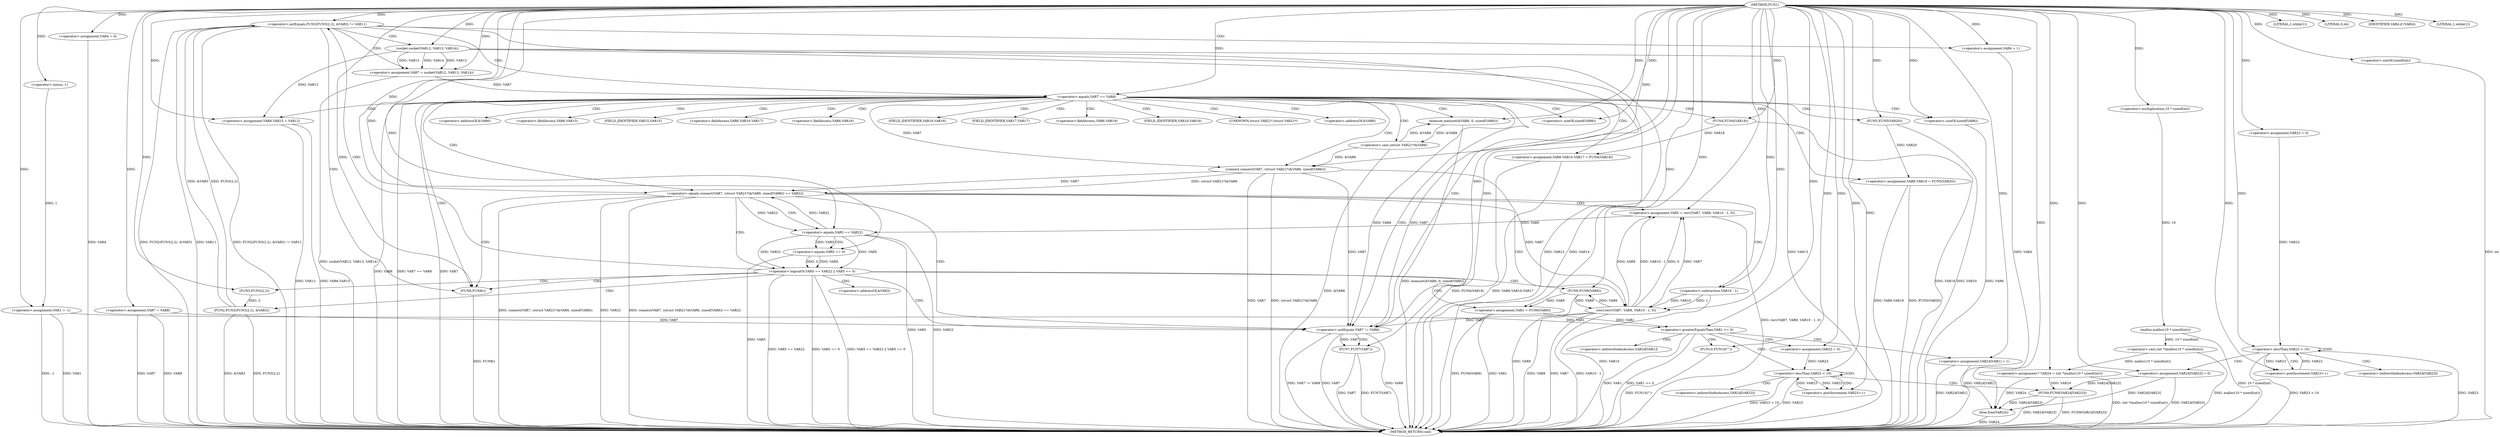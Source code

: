digraph FUN1 {  
"1000100" [label = "(METHOD,FUN1)" ]
"1000286" [label = "(METHOD_RETURN,void)" ]
"1000103" [label = "(<operator>.assignment,VAR1 = -1)" ]
"1000105" [label = "(<operator>.minus,-1)" ]
"1000108" [label = "(LITERAL,1,while(1))" ]
"1000113" [label = "(<operator>.assignment,VAR4 = 0)" ]
"1000119" [label = "(<operator>.assignment,VAR7 = VAR8)" ]
"1000126" [label = "(<operator>.notEquals,FUN2(FUN3(2,2), &VAR3) != VAR11)" ]
"1000127" [label = "(FUN2,FUN2(FUN3(2,2), &VAR3))" ]
"1000128" [label = "(FUN3,FUN3(2,2))" ]
"1000136" [label = "(<operator>.assignment,VAR4 = 1)" ]
"1000139" [label = "(<operator>.assignment,VAR7 = socket(VAR12, VAR13, VAR14))" ]
"1000141" [label = "(socket,socket(VAR12, VAR13, VAR14))" ]
"1000146" [label = "(<operator>.equals,VAR7 == VAR8)" ]
"1000151" [label = "(memset,memset(&VAR6, 0, sizeof(VAR6)))" ]
"1000155" [label = "(<operator>.sizeOf,sizeof(VAR6))" ]
"1000157" [label = "(<operator>.assignment,VAR6.VAR15 = VAR12)" ]
"1000162" [label = "(<operator>.assignment,VAR6.VAR16.VAR17 = FUN4(VAR18))" ]
"1000168" [label = "(FUN4,FUN4(VAR18))" ]
"1000170" [label = "(<operator>.assignment,VAR6.VAR19 = FUN5(VAR20))" ]
"1000174" [label = "(FUN5,FUN5(VAR20))" ]
"1000177" [label = "(<operator>.equals,connect(VAR7, (struct VAR21*)&VAR6, sizeof(VAR6)) == VAR22)" ]
"1000178" [label = "(connect,connect(VAR7, (struct VAR21*)&VAR6, sizeof(VAR6)))" ]
"1000180" [label = "(<operator>.cast,(struct VAR21*)&VAR6)" ]
"1000184" [label = "(<operator>.sizeOf,sizeof(VAR6))" ]
"1000189" [label = "(<operator>.assignment,VAR5 = recv(VAR7, VAR9, VAR10 - 1, 0))" ]
"1000191" [label = "(recv,recv(VAR7, VAR9, VAR10 - 1, 0))" ]
"1000194" [label = "(<operator>.subtraction,VAR10 - 1)" ]
"1000199" [label = "(<operator>.logicalOr,VAR5 == VAR22 || VAR5 == 0)" ]
"1000200" [label = "(<operator>.equals,VAR5 == VAR22)" ]
"1000203" [label = "(<operator>.equals,VAR5 == 0)" ]
"1000208" [label = "(<operator>.assignment,VAR1 = FUN6(VAR9))" ]
"1000210" [label = "(FUN6,FUN6(VAR9))" ]
"1000212" [label = "(LITERAL,0,do)" ]
"1000214" [label = "(<operator>.notEquals,VAR7 != VAR8)" ]
"1000218" [label = "(FUN7,FUN7(VAR7))" ]
"1000221" [label = "(IDENTIFIER,VAR4,if (VAR4))" ]
"1000223" [label = "(FUN8,FUN8())" ]
"1000226" [label = "(LITERAL,1,while(1))" ]
"1000231" [label = "(<operator>.assignment,* VAR24 = (int *)malloc(10 * sizeof(int)))" ]
"1000233" [label = "(<operator>.cast,(int *)malloc(10 * sizeof(int)))" ]
"1000235" [label = "(malloc,malloc(10 * sizeof(int)))" ]
"1000236" [label = "(<operator>.multiplication,10 * sizeof(int))" ]
"1000238" [label = "(<operator>.sizeOf,sizeof(int))" ]
"1000241" [label = "(<operator>.assignment,VAR23 = 0)" ]
"1000244" [label = "(<operator>.lessThan,VAR23 < 10)" ]
"1000247" [label = "(<operator>.postIncrement,VAR23++)" ]
"1000250" [label = "(<operator>.assignment,VAR24[VAR23] = 0)" ]
"1000256" [label = "(<operator>.greaterEqualsThan,VAR1 >= 0)" ]
"1000260" [label = "(<operator>.assignment,VAR24[VAR1] = 1)" ]
"1000266" [label = "(<operator>.assignment,VAR23 = 0)" ]
"1000269" [label = "(<operator>.lessThan,VAR23 < 10)" ]
"1000272" [label = "(<operator>.postIncrement,VAR23++)" ]
"1000275" [label = "(FUN9,FUN9(VAR24[VAR23]))" ]
"1000281" [label = "(FUN10,FUN10(\"\"))" ]
"1000283" [label = "(free,free(VAR24))" ]
"1000131" [label = "(<operator>.addressOf,&VAR3)" ]
"1000152" [label = "(<operator>.addressOf,&VAR6)" ]
"1000158" [label = "(<operator>.fieldAccess,VAR6.VAR15)" ]
"1000160" [label = "(FIELD_IDENTIFIER,VAR15,VAR15)" ]
"1000163" [label = "(<operator>.fieldAccess,VAR6.VAR16.VAR17)" ]
"1000164" [label = "(<operator>.fieldAccess,VAR6.VAR16)" ]
"1000166" [label = "(FIELD_IDENTIFIER,VAR16,VAR16)" ]
"1000167" [label = "(FIELD_IDENTIFIER,VAR17,VAR17)" ]
"1000171" [label = "(<operator>.fieldAccess,VAR6.VAR19)" ]
"1000173" [label = "(FIELD_IDENTIFIER,VAR19,VAR19)" ]
"1000181" [label = "(UNKNOWN,struct VAR21*,struct VAR21*)" ]
"1000182" [label = "(<operator>.addressOf,&VAR6)" ]
"1000251" [label = "(<operator>.indirectIndexAccess,VAR24[VAR23])" ]
"1000261" [label = "(<operator>.indirectIndexAccess,VAR24[VAR1])" ]
"1000276" [label = "(<operator>.indirectIndexAccess,VAR24[VAR23])" ]
  "1000141" -> "1000286"  [ label = "DDG: VAR12"] 
  "1000184" -> "1000286"  [ label = "DDG: VAR6"] 
  "1000199" -> "1000286"  [ label = "DDG: VAR5 == VAR22 || VAR5 == 0"] 
  "1000180" -> "1000286"  [ label = "DDG: &VAR6"] 
  "1000177" -> "1000286"  [ label = "DDG: connect(VAR7, (struct VAR21*)&VAR6, sizeof(VAR6))"] 
  "1000162" -> "1000286"  [ label = "DDG: FUN4(VAR18)"] 
  "1000177" -> "1000286"  [ label = "DDG: VAR22"] 
  "1000126" -> "1000286"  [ label = "DDG: FUN2(FUN3(2,2), &VAR3) != VAR11"] 
  "1000250" -> "1000286"  [ label = "DDG: VAR24[VAR23]"] 
  "1000191" -> "1000286"  [ label = "DDG: VAR10 - 1"] 
  "1000200" -> "1000286"  [ label = "DDG: VAR5"] 
  "1000223" -> "1000286"  [ label = "DDG: FUN8()"] 
  "1000208" -> "1000286"  [ label = "DDG: VAR1"] 
  "1000283" -> "1000286"  [ label = "DDG: VAR24"] 
  "1000208" -> "1000286"  [ label = "DDG: FUN6(VAR9)"] 
  "1000235" -> "1000286"  [ label = "DDG: 10 * sizeof(int)"] 
  "1000151" -> "1000286"  [ label = "DDG: memset(&VAR6, 0, sizeof(VAR6))"] 
  "1000231" -> "1000286"  [ label = "DDG: (int *)malloc(10 * sizeof(int))"] 
  "1000238" -> "1000286"  [ label = "DDG: int"] 
  "1000275" -> "1000286"  [ label = "DDG: FUN9(VAR24[VAR23])"] 
  "1000168" -> "1000286"  [ label = "DDG: VAR18"] 
  "1000233" -> "1000286"  [ label = "DDG: malloc(10 * sizeof(int))"] 
  "1000199" -> "1000286"  [ label = "DDG: VAR5 == VAR22"] 
  "1000214" -> "1000286"  [ label = "DDG: VAR8"] 
  "1000178" -> "1000286"  [ label = "DDG: VAR7"] 
  "1000103" -> "1000286"  [ label = "DDG: VAR1"] 
  "1000103" -> "1000286"  [ label = "DDG: -1"] 
  "1000218" -> "1000286"  [ label = "DDG: VAR7"] 
  "1000214" -> "1000286"  [ label = "DDG: VAR7 != VAR8"] 
  "1000113" -> "1000286"  [ label = "DDG: VAR4"] 
  "1000139" -> "1000286"  [ label = "DDG: socket(VAR12, VAR13, VAR14)"] 
  "1000269" -> "1000286"  [ label = "DDG: VAR23 < 10"] 
  "1000194" -> "1000286"  [ label = "DDG: VAR10"] 
  "1000141" -> "1000286"  [ label = "DDG: VAR14"] 
  "1000157" -> "1000286"  [ label = "DDG: VAR6.VAR15"] 
  "1000189" -> "1000286"  [ label = "DDG: recv(VAR7, VAR9, VAR10 - 1, 0)"] 
  "1000119" -> "1000286"  [ label = "DDG: VAR8"] 
  "1000178" -> "1000286"  [ label = "DDG: (struct VAR21*)&VAR6"] 
  "1000218" -> "1000286"  [ label = "DDG: FUN7(VAR7)"] 
  "1000199" -> "1000286"  [ label = "DDG: VAR5 == 0"] 
  "1000146" -> "1000286"  [ label = "DDG: VAR8"] 
  "1000126" -> "1000286"  [ label = "DDG: FUN2(FUN3(2,2), &VAR3)"] 
  "1000275" -> "1000286"  [ label = "DDG: VAR24[VAR23]"] 
  "1000126" -> "1000286"  [ label = "DDG: VAR11"] 
  "1000191" -> "1000286"  [ label = "DDG: VAR9"] 
  "1000210" -> "1000286"  [ label = "DDG: VAR9"] 
  "1000281" -> "1000286"  [ label = "DDG: FUN10(\"\")"] 
  "1000119" -> "1000286"  [ label = "DDG: VAR7"] 
  "1000141" -> "1000286"  [ label = "DDG: VAR13"] 
  "1000170" -> "1000286"  [ label = "DDG: VAR6.VAR19"] 
  "1000214" -> "1000286"  [ label = "DDG: VAR7"] 
  "1000177" -> "1000286"  [ label = "DDG: connect(VAR7, (struct VAR21*)&VAR6, sizeof(VAR6)) == VAR22"] 
  "1000244" -> "1000286"  [ label = "DDG: VAR23 < 10"] 
  "1000269" -> "1000286"  [ label = "DDG: VAR23"] 
  "1000256" -> "1000286"  [ label = "DDG: VAR1"] 
  "1000260" -> "1000286"  [ label = "DDG: VAR24[VAR1]"] 
  "1000127" -> "1000286"  [ label = "DDG: FUN3(2,2)"] 
  "1000244" -> "1000286"  [ label = "DDG: VAR23"] 
  "1000256" -> "1000286"  [ label = "DDG: VAR1 >= 0"] 
  "1000162" -> "1000286"  [ label = "DDG: VAR6.VAR16.VAR17"] 
  "1000146" -> "1000286"  [ label = "DDG: VAR7 == VAR8"] 
  "1000146" -> "1000286"  [ label = "DDG: VAR7"] 
  "1000157" -> "1000286"  [ label = "DDG: VAR12"] 
  "1000191" -> "1000286"  [ label = "DDG: VAR7"] 
  "1000170" -> "1000286"  [ label = "DDG: FUN5(VAR20)"] 
  "1000136" -> "1000286"  [ label = "DDG: VAR4"] 
  "1000174" -> "1000286"  [ label = "DDG: VAR20"] 
  "1000203" -> "1000286"  [ label = "DDG: VAR5"] 
  "1000127" -> "1000286"  [ label = "DDG: &VAR3"] 
  "1000200" -> "1000286"  [ label = "DDG: VAR22"] 
  "1000105" -> "1000103"  [ label = "DDG: 1"] 
  "1000100" -> "1000103"  [ label = "DDG: "] 
  "1000100" -> "1000105"  [ label = "DDG: "] 
  "1000100" -> "1000108"  [ label = "DDG: "] 
  "1000100" -> "1000113"  [ label = "DDG: "] 
  "1000100" -> "1000119"  [ label = "DDG: "] 
  "1000127" -> "1000126"  [ label = "DDG: FUN3(2,2)"] 
  "1000127" -> "1000126"  [ label = "DDG: &VAR3"] 
  "1000128" -> "1000127"  [ label = "DDG: 2"] 
  "1000100" -> "1000128"  [ label = "DDG: "] 
  "1000100" -> "1000126"  [ label = "DDG: "] 
  "1000100" -> "1000136"  [ label = "DDG: "] 
  "1000141" -> "1000139"  [ label = "DDG: VAR12"] 
  "1000141" -> "1000139"  [ label = "DDG: VAR13"] 
  "1000141" -> "1000139"  [ label = "DDG: VAR14"] 
  "1000100" -> "1000139"  [ label = "DDG: "] 
  "1000100" -> "1000141"  [ label = "DDG: "] 
  "1000139" -> "1000146"  [ label = "DDG: VAR7"] 
  "1000100" -> "1000146"  [ label = "DDG: "] 
  "1000180" -> "1000151"  [ label = "DDG: &VAR6"] 
  "1000100" -> "1000151"  [ label = "DDG: "] 
  "1000100" -> "1000155"  [ label = "DDG: "] 
  "1000141" -> "1000157"  [ label = "DDG: VAR12"] 
  "1000100" -> "1000157"  [ label = "DDG: "] 
  "1000168" -> "1000162"  [ label = "DDG: VAR18"] 
  "1000100" -> "1000168"  [ label = "DDG: "] 
  "1000174" -> "1000170"  [ label = "DDG: VAR20"] 
  "1000100" -> "1000174"  [ label = "DDG: "] 
  "1000178" -> "1000177"  [ label = "DDG: VAR7"] 
  "1000178" -> "1000177"  [ label = "DDG: (struct VAR21*)&VAR6"] 
  "1000146" -> "1000178"  [ label = "DDG: VAR7"] 
  "1000100" -> "1000178"  [ label = "DDG: "] 
  "1000180" -> "1000178"  [ label = "DDG: &VAR6"] 
  "1000151" -> "1000180"  [ label = "DDG: &VAR6"] 
  "1000100" -> "1000184"  [ label = "DDG: "] 
  "1000200" -> "1000177"  [ label = "DDG: VAR22"] 
  "1000100" -> "1000177"  [ label = "DDG: "] 
  "1000191" -> "1000189"  [ label = "DDG: VAR7"] 
  "1000191" -> "1000189"  [ label = "DDG: VAR9"] 
  "1000191" -> "1000189"  [ label = "DDG: VAR10 - 1"] 
  "1000191" -> "1000189"  [ label = "DDG: 0"] 
  "1000100" -> "1000189"  [ label = "DDG: "] 
  "1000178" -> "1000191"  [ label = "DDG: VAR7"] 
  "1000100" -> "1000191"  [ label = "DDG: "] 
  "1000210" -> "1000191"  [ label = "DDG: VAR9"] 
  "1000194" -> "1000191"  [ label = "DDG: VAR10"] 
  "1000194" -> "1000191"  [ label = "DDG: 1"] 
  "1000100" -> "1000194"  [ label = "DDG: "] 
  "1000200" -> "1000199"  [ label = "DDG: VAR5"] 
  "1000200" -> "1000199"  [ label = "DDG: VAR22"] 
  "1000189" -> "1000200"  [ label = "DDG: VAR5"] 
  "1000100" -> "1000200"  [ label = "DDG: "] 
  "1000177" -> "1000200"  [ label = "DDG: VAR22"] 
  "1000203" -> "1000199"  [ label = "DDG: VAR5"] 
  "1000203" -> "1000199"  [ label = "DDG: 0"] 
  "1000200" -> "1000203"  [ label = "DDG: VAR5"] 
  "1000100" -> "1000203"  [ label = "DDG: "] 
  "1000210" -> "1000208"  [ label = "DDG: VAR9"] 
  "1000100" -> "1000208"  [ label = "DDG: "] 
  "1000191" -> "1000210"  [ label = "DDG: VAR9"] 
  "1000100" -> "1000210"  [ label = "DDG: "] 
  "1000100" -> "1000212"  [ label = "DDG: "] 
  "1000178" -> "1000214"  [ label = "DDG: VAR7"] 
  "1000119" -> "1000214"  [ label = "DDG: VAR7"] 
  "1000146" -> "1000214"  [ label = "DDG: VAR7"] 
  "1000191" -> "1000214"  [ label = "DDG: VAR7"] 
  "1000100" -> "1000214"  [ label = "DDG: "] 
  "1000146" -> "1000214"  [ label = "DDG: VAR8"] 
  "1000214" -> "1000218"  [ label = "DDG: VAR7"] 
  "1000100" -> "1000218"  [ label = "DDG: "] 
  "1000100" -> "1000221"  [ label = "DDG: "] 
  "1000100" -> "1000223"  [ label = "DDG: "] 
  "1000100" -> "1000226"  [ label = "DDG: "] 
  "1000233" -> "1000231"  [ label = "DDG: malloc(10 * sizeof(int))"] 
  "1000100" -> "1000231"  [ label = "DDG: "] 
  "1000235" -> "1000233"  [ label = "DDG: 10 * sizeof(int)"] 
  "1000236" -> "1000235"  [ label = "DDG: 10"] 
  "1000100" -> "1000236"  [ label = "DDG: "] 
  "1000100" -> "1000238"  [ label = "DDG: "] 
  "1000100" -> "1000241"  [ label = "DDG: "] 
  "1000247" -> "1000244"  [ label = "DDG: VAR23"] 
  "1000241" -> "1000244"  [ label = "DDG: VAR23"] 
  "1000100" -> "1000244"  [ label = "DDG: "] 
  "1000244" -> "1000247"  [ label = "DDG: VAR23"] 
  "1000100" -> "1000247"  [ label = "DDG: "] 
  "1000100" -> "1000250"  [ label = "DDG: "] 
  "1000208" -> "1000256"  [ label = "DDG: VAR1"] 
  "1000103" -> "1000256"  [ label = "DDG: VAR1"] 
  "1000100" -> "1000256"  [ label = "DDG: "] 
  "1000100" -> "1000260"  [ label = "DDG: "] 
  "1000100" -> "1000266"  [ label = "DDG: "] 
  "1000266" -> "1000269"  [ label = "DDG: VAR23"] 
  "1000272" -> "1000269"  [ label = "DDG: VAR23"] 
  "1000100" -> "1000269"  [ label = "DDG: "] 
  "1000269" -> "1000272"  [ label = "DDG: VAR23"] 
  "1000100" -> "1000272"  [ label = "DDG: "] 
  "1000250" -> "1000275"  [ label = "DDG: VAR24[VAR23]"] 
  "1000231" -> "1000275"  [ label = "DDG: VAR24"] 
  "1000100" -> "1000281"  [ label = "DDG: "] 
  "1000250" -> "1000283"  [ label = "DDG: VAR24[VAR23]"] 
  "1000275" -> "1000283"  [ label = "DDG: VAR24[VAR23]"] 
  "1000231" -> "1000283"  [ label = "DDG: VAR24"] 
  "1000260" -> "1000283"  [ label = "DDG: VAR24[VAR1]"] 
  "1000100" -> "1000283"  [ label = "DDG: "] 
  "1000126" -> "1000141"  [ label = "CDG: "] 
  "1000126" -> "1000139"  [ label = "CDG: "] 
  "1000126" -> "1000146"  [ label = "CDG: "] 
  "1000126" -> "1000136"  [ label = "CDG: "] 
  "1000126" -> "1000214"  [ label = "CDG: "] 
  "1000126" -> "1000223"  [ label = "CDG: "] 
  "1000146" -> "1000164"  [ label = "CDG: "] 
  "1000146" -> "1000174"  [ label = "CDG: "] 
  "1000146" -> "1000182"  [ label = "CDG: "] 
  "1000146" -> "1000166"  [ label = "CDG: "] 
  "1000146" -> "1000180"  [ label = "CDG: "] 
  "1000146" -> "1000157"  [ label = "CDG: "] 
  "1000146" -> "1000167"  [ label = "CDG: "] 
  "1000146" -> "1000151"  [ label = "CDG: "] 
  "1000146" -> "1000160"  [ label = "CDG: "] 
  "1000146" -> "1000152"  [ label = "CDG: "] 
  "1000146" -> "1000163"  [ label = "CDG: "] 
  "1000146" -> "1000168"  [ label = "CDG: "] 
  "1000146" -> "1000178"  [ label = "CDG: "] 
  "1000146" -> "1000173"  [ label = "CDG: "] 
  "1000146" -> "1000158"  [ label = "CDG: "] 
  "1000146" -> "1000155"  [ label = "CDG: "] 
  "1000146" -> "1000170"  [ label = "CDG: "] 
  "1000146" -> "1000171"  [ label = "CDG: "] 
  "1000146" -> "1000184"  [ label = "CDG: "] 
  "1000146" -> "1000177"  [ label = "CDG: "] 
  "1000146" -> "1000162"  [ label = "CDG: "] 
  "1000146" -> "1000181"  [ label = "CDG: "] 
  "1000146" -> "1000214"  [ label = "CDG: "] 
  "1000146" -> "1000223"  [ label = "CDG: "] 
  "1000177" -> "1000200"  [ label = "CDG: "] 
  "1000177" -> "1000191"  [ label = "CDG: "] 
  "1000177" -> "1000199"  [ label = "CDG: "] 
  "1000177" -> "1000194"  [ label = "CDG: "] 
  "1000177" -> "1000189"  [ label = "CDG: "] 
  "1000177" -> "1000214"  [ label = "CDG: "] 
  "1000177" -> "1000223"  [ label = "CDG: "] 
  "1000199" -> "1000208"  [ label = "CDG: "] 
  "1000199" -> "1000210"  [ label = "CDG: "] 
  "1000199" -> "1000127"  [ label = "CDG: "] 
  "1000199" -> "1000128"  [ label = "CDG: "] 
  "1000199" -> "1000214"  [ label = "CDG: "] 
  "1000199" -> "1000126"  [ label = "CDG: "] 
  "1000199" -> "1000131"  [ label = "CDG: "] 
  "1000199" -> "1000223"  [ label = "CDG: "] 
  "1000200" -> "1000203"  [ label = "CDG: "] 
  "1000214" -> "1000218"  [ label = "CDG: "] 
  "1000244" -> "1000244"  [ label = "CDG: "] 
  "1000244" -> "1000251"  [ label = "CDG: "] 
  "1000244" -> "1000250"  [ label = "CDG: "] 
  "1000244" -> "1000247"  [ label = "CDG: "] 
  "1000256" -> "1000260"  [ label = "CDG: "] 
  "1000256" -> "1000281"  [ label = "CDG: "] 
  "1000256" -> "1000269"  [ label = "CDG: "] 
  "1000256" -> "1000261"  [ label = "CDG: "] 
  "1000256" -> "1000266"  [ label = "CDG: "] 
  "1000269" -> "1000276"  [ label = "CDG: "] 
  "1000269" -> "1000269"  [ label = "CDG: "] 
  "1000269" -> "1000272"  [ label = "CDG: "] 
  "1000269" -> "1000275"  [ label = "CDG: "] 
}
